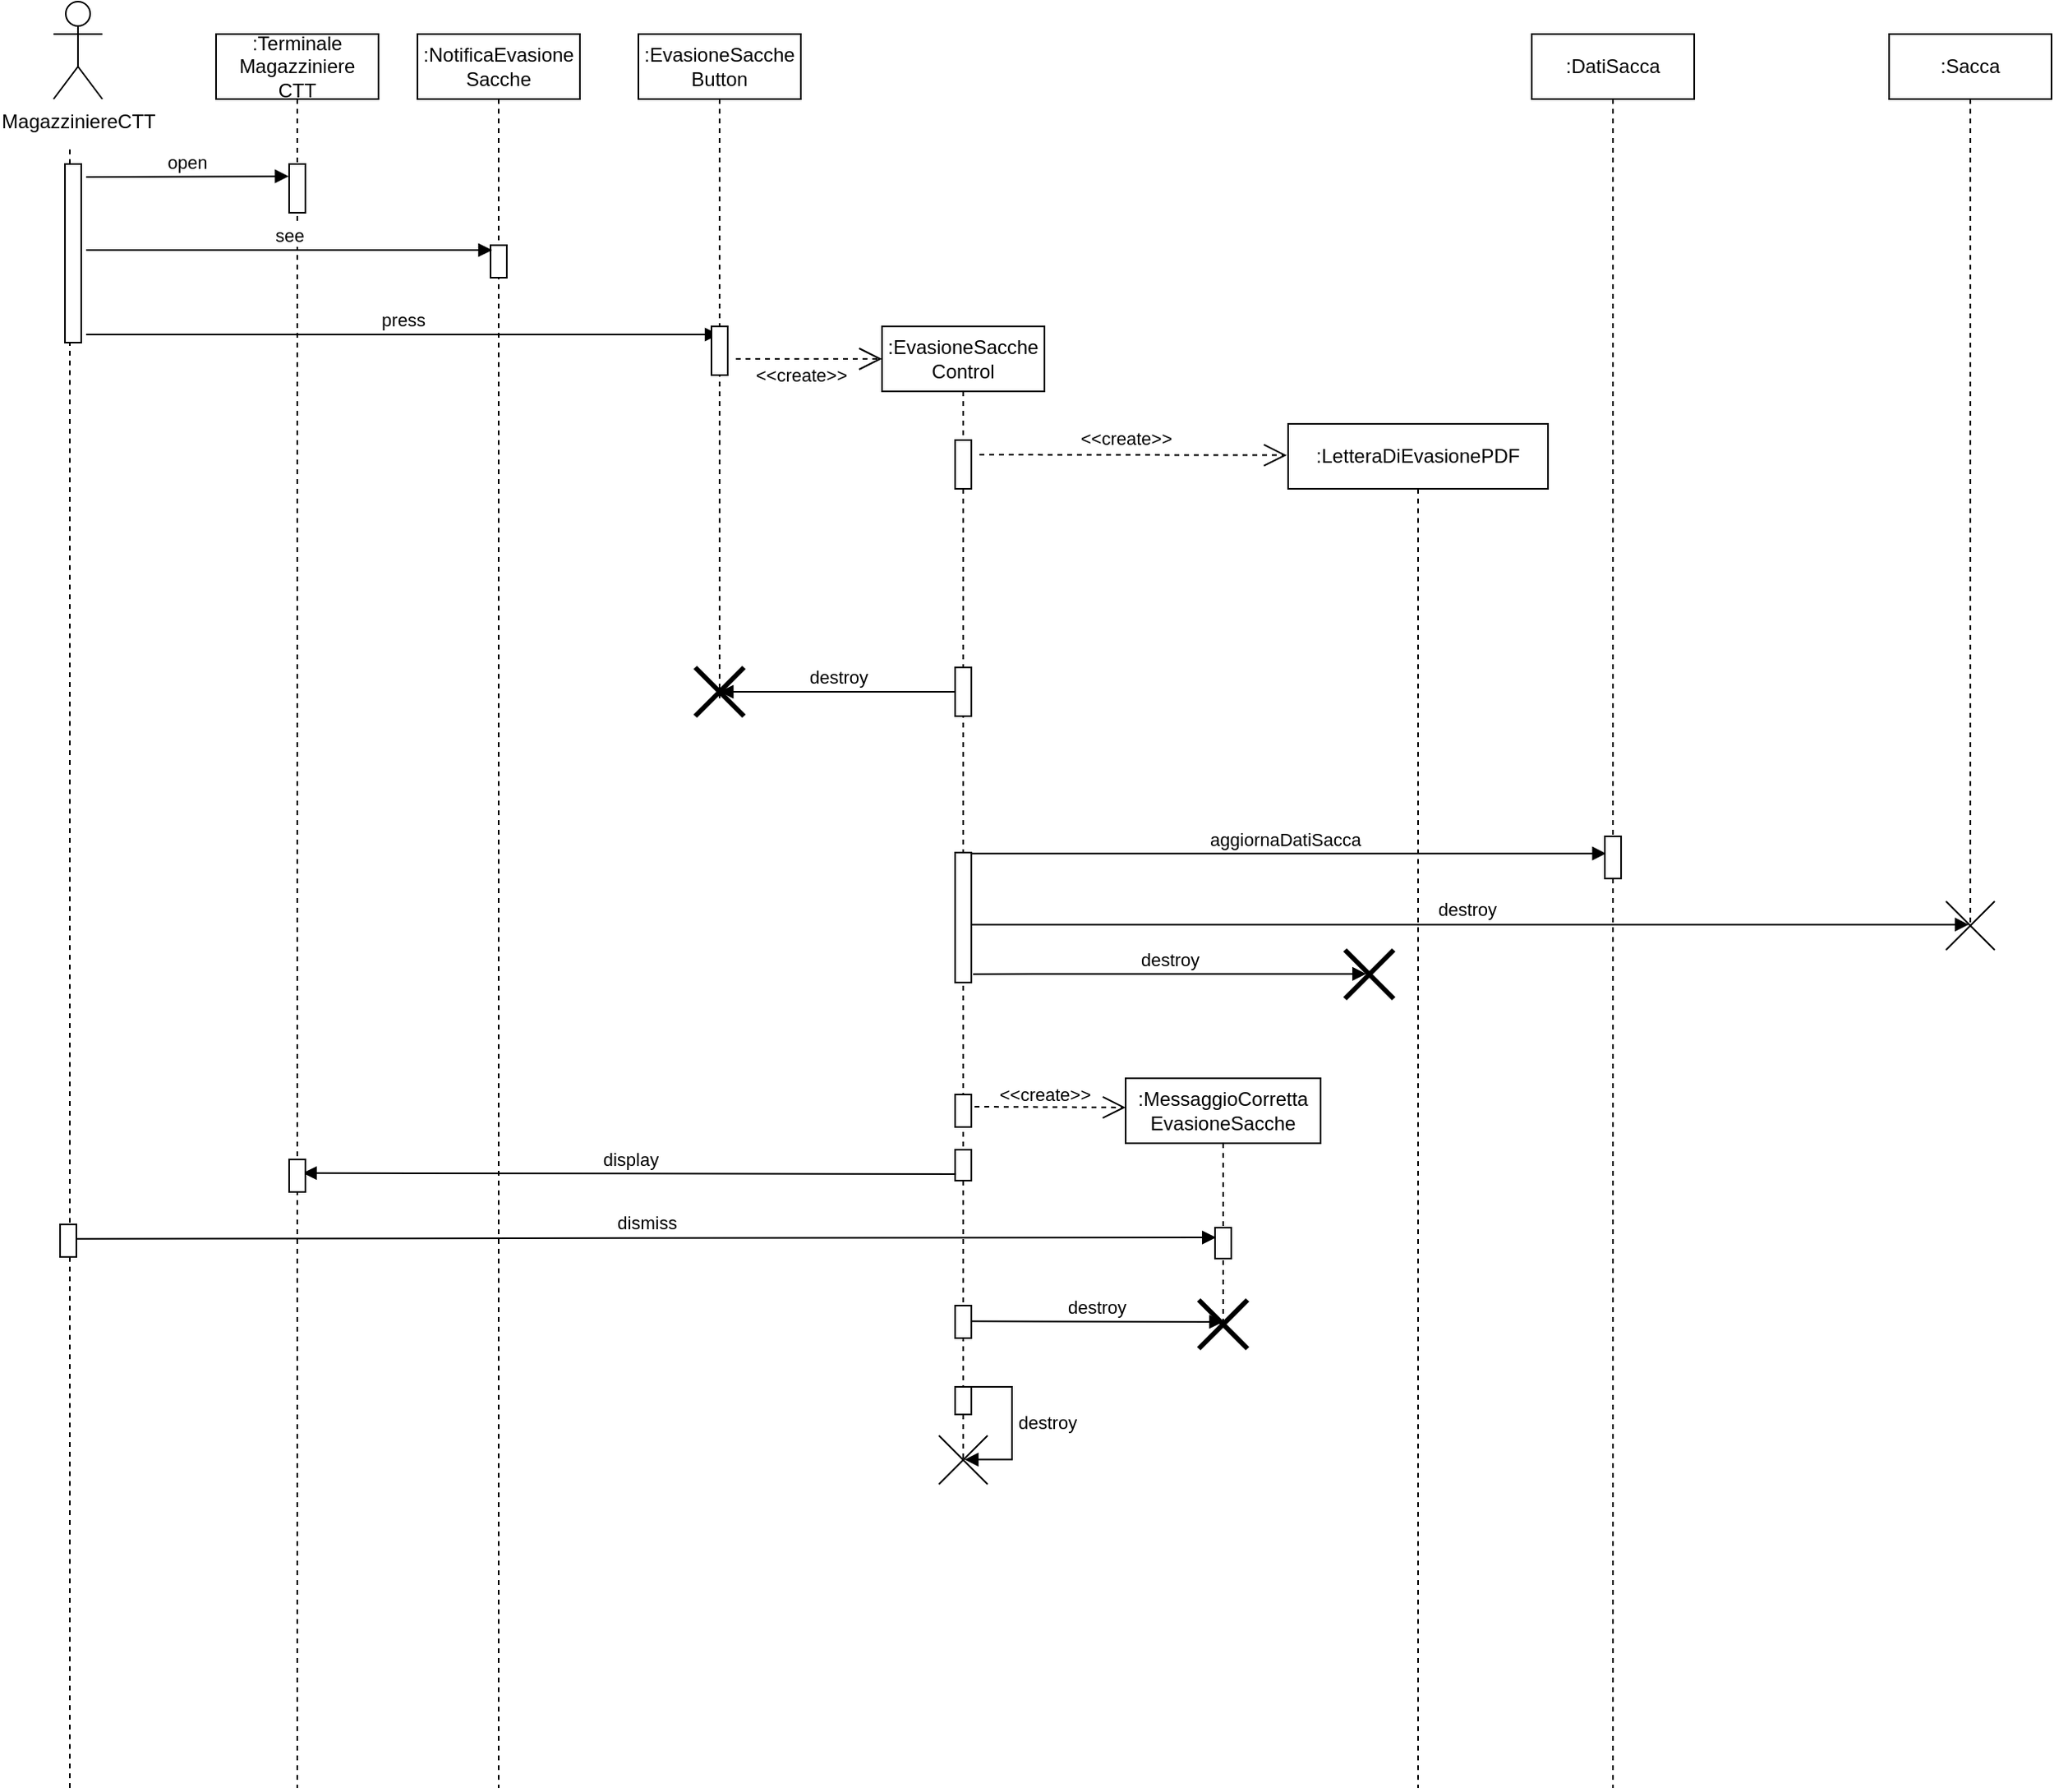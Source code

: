 <mxfile version="14.7.6" type="device"><diagram id="XsYjjXMs02kWa-WO1dlW" name="Page-1"><mxGraphModel dx="1248" dy="706" grid="1" gridSize="10" guides="1" tooltips="1" connect="1" arrows="1" fold="1" page="1" pageScale="1" pageWidth="827" pageHeight="1169" math="0" shadow="0"><root><mxCell id="0"/><mxCell id="1" parent="0"/><mxCell id="waBPI72vu24lXxiu2Cvt-4" value="destroy" style="html=1;verticalAlign=bottom;endArrow=block;entryX=0.469;entryY=0.478;entryDx=0;entryDy=0;entryPerimeter=0;" parent="1" target="waBPI72vu24lXxiu2Cvt-5" edge="1"><mxGeometry width="80" relative="1" as="geometry"><mxPoint x="649.5" y="628.34" as="sourcePoint"/><mxPoint x="2053.33" y="674.34" as="targetPoint"/></mxGeometry></mxCell><mxCell id="waBPI72vu24lXxiu2Cvt-6" value="aggiornaDatiSacca" style="html=1;verticalAlign=bottom;endArrow=block;entryX=0.08;entryY=0.408;entryDx=0;entryDy=0;entryPerimeter=0;" parent="1" target="q7Y4T0QO9IF6jPcpgNIj-2" edge="1"><mxGeometry width="80" relative="1" as="geometry"><mxPoint x="649.5" y="584.608" as="sourcePoint"/><mxPoint x="1912" y="655" as="targetPoint"/></mxGeometry></mxCell><mxCell id="NlIbe6UXu61aGWaOA6JF-48" value=":LetteraDiEvasionePDF" style="shape=umlLifeline;perimeter=lifelinePerimeter;whiteSpace=wrap;html=1;container=1;collapsible=0;recursiveResize=0;outlineConnect=0;" parent="1" vertex="1"><mxGeometry x="850" y="320" width="160" height="840" as="geometry"/></mxCell><mxCell id="9CCmjaMXcZuyw1InD07_-42" value="" style="shape=umlDestroy;whiteSpace=wrap;html=1;strokeWidth=3;" parent="NlIbe6UXu61aGWaOA6JF-48" vertex="1"><mxGeometry x="35" y="324" width="30" height="30" as="geometry"/></mxCell><mxCell id="NlIbe6UXu61aGWaOA6JF-1" value="MagazziniereCTT" style="shape=umlActor;verticalLabelPosition=bottom;verticalAlign=top;html=1;outlineConnect=0;" parent="1" vertex="1"><mxGeometry x="90" y="60" width="30" height="60" as="geometry"/></mxCell><mxCell id="NlIbe6UXu61aGWaOA6JF-2" value="" style="endArrow=none;dashed=1;html=1;" parent="1" source="NlIbe6UXu61aGWaOA6JF-7" edge="1"><mxGeometry width="50" height="50" relative="1" as="geometry"><mxPoint x="100" y="410" as="sourcePoint"/><mxPoint x="100" y="150" as="targetPoint"/></mxGeometry></mxCell><mxCell id="NlIbe6UXu61aGWaOA6JF-7" value="" style="html=1;points=[];perimeter=orthogonalPerimeter;" parent="1" vertex="1"><mxGeometry x="97" y="160" width="10" height="110" as="geometry"/></mxCell><mxCell id="NlIbe6UXu61aGWaOA6JF-26" value=":Terminale Magazziniere CTT" style="shape=umlLifeline;perimeter=lifelinePerimeter;whiteSpace=wrap;html=1;container=1;collapsible=0;recursiveResize=0;outlineConnect=0;" parent="1" vertex="1"><mxGeometry x="190" y="80" width="100" height="1080" as="geometry"/></mxCell><mxCell id="NlIbe6UXu61aGWaOA6JF-35" value="" style="html=1;points=[];perimeter=orthogonalPerimeter;" parent="NlIbe6UXu61aGWaOA6JF-26" vertex="1"><mxGeometry x="45" y="80" width="10" height="30" as="geometry"/></mxCell><mxCell id="NlIbe6UXu61aGWaOA6JF-31" value="open" style="html=1;verticalAlign=bottom;endArrow=block;entryX=-0.02;entryY=0.253;entryDx=0;entryDy=0;entryPerimeter=0;" parent="1" target="NlIbe6UXu61aGWaOA6JF-35" edge="1"><mxGeometry width="80" relative="1" as="geometry"><mxPoint x="110" y="168" as="sourcePoint"/><mxPoint x="230" y="170" as="targetPoint"/></mxGeometry></mxCell><mxCell id="NlIbe6UXu61aGWaOA6JF-32" value=":NotificaEvasione Sacche" style="shape=umlLifeline;perimeter=lifelinePerimeter;whiteSpace=wrap;html=1;container=1;collapsible=0;recursiveResize=0;outlineConnect=0;" parent="1" vertex="1"><mxGeometry x="314" y="80" width="100" height="1080" as="geometry"/></mxCell><mxCell id="NlIbe6UXu61aGWaOA6JF-33" value="" style="html=1;points=[];perimeter=orthogonalPerimeter;" parent="NlIbe6UXu61aGWaOA6JF-32" vertex="1"><mxGeometry x="45" y="130" width="10" height="20" as="geometry"/></mxCell><mxCell id="NlIbe6UXu61aGWaOA6JF-34" value="see" style="html=1;verticalAlign=bottom;endArrow=block;" parent="1" edge="1"><mxGeometry width="80" relative="1" as="geometry"><mxPoint x="110" y="213" as="sourcePoint"/><mxPoint x="360" y="213" as="targetPoint"/></mxGeometry></mxCell><mxCell id="NlIbe6UXu61aGWaOA6JF-38" value=":EvasioneSacche&lt;br&gt;Button" style="shape=umlLifeline;perimeter=lifelinePerimeter;whiteSpace=wrap;html=1;container=1;collapsible=0;recursiveResize=0;outlineConnect=0;" parent="1" vertex="1"><mxGeometry x="450" y="80" width="100" height="410" as="geometry"/></mxCell><mxCell id="k0hMgQiCcVBmHwfRz_lX-5" value="" style="shape=umlDestroy;whiteSpace=wrap;html=1;strokeWidth=3;" parent="NlIbe6UXu61aGWaOA6JF-38" vertex="1"><mxGeometry x="35" y="390" width="30" height="30" as="geometry"/></mxCell><mxCell id="NlIbe6UXu61aGWaOA6JF-40" value="press" style="html=1;verticalAlign=bottom;endArrow=block;" parent="1" target="NlIbe6UXu61aGWaOA6JF-38" edge="1"><mxGeometry width="80" relative="1" as="geometry"><mxPoint x="110" y="265" as="sourcePoint"/><mxPoint x="480" y="263" as="targetPoint"/></mxGeometry></mxCell><mxCell id="NlIbe6UXu61aGWaOA6JF-41" value="" style="endArrow=open;dashed=1;endFill=0;endSize=12;html=1;" parent="1" edge="1"><mxGeometry width="160" relative="1" as="geometry"><mxPoint x="510" y="280" as="sourcePoint"/><mxPoint x="600" y="280" as="targetPoint"/></mxGeometry></mxCell><mxCell id="NlIbe6UXu61aGWaOA6JF-42" value="&amp;lt;&amp;lt;create&amp;gt;&amp;gt;" style="edgeLabel;html=1;align=center;verticalAlign=middle;resizable=0;points=[];" parent="NlIbe6UXu61aGWaOA6JF-41" vertex="1" connectable="0"><mxGeometry x="0.225" y="3" relative="1" as="geometry"><mxPoint x="-15" y="13" as="offset"/></mxGeometry></mxCell><mxCell id="NlIbe6UXu61aGWaOA6JF-43" value=":EvasioneSacche Control" style="shape=umlLifeline;perimeter=lifelinePerimeter;whiteSpace=wrap;html=1;container=1;collapsible=0;recursiveResize=0;outlineConnect=0;" parent="1" vertex="1"><mxGeometry x="600" y="260" width="100" height="700" as="geometry"/></mxCell><mxCell id="NlIbe6UXu61aGWaOA6JF-47" value="" style="html=1;points=[];perimeter=orthogonalPerimeter;" parent="NlIbe6UXu61aGWaOA6JF-43" vertex="1"><mxGeometry x="45" y="70" width="10" height="30" as="geometry"/></mxCell><mxCell id="9CCmjaMXcZuyw1InD07_-26" value="" style="html=1;points=[];perimeter=orthogonalPerimeter;" parent="NlIbe6UXu61aGWaOA6JF-43" vertex="1"><mxGeometry x="45" y="473" width="10" height="20" as="geometry"/></mxCell><mxCell id="oHIcFJpFnRrAKAoGPdnC-1" value="" style="html=1;points=[];perimeter=orthogonalPerimeter;" parent="NlIbe6UXu61aGWaOA6JF-43" vertex="1"><mxGeometry x="45" y="324" width="10" height="80" as="geometry"/></mxCell><mxCell id="k0hMgQiCcVBmHwfRz_lX-3" value="" style="html=1;points=[];perimeter=orthogonalPerimeter;" parent="NlIbe6UXu61aGWaOA6JF-43" vertex="1"><mxGeometry x="45" y="210" width="10" height="30" as="geometry"/></mxCell><mxCell id="9CCmjaMXcZuyw1InD07_-9" value="" style="html=1;points=[];perimeter=orthogonalPerimeter;" parent="NlIbe6UXu61aGWaOA6JF-43" vertex="1"><mxGeometry x="45" y="507" width="10" height="19" as="geometry"/></mxCell><mxCell id="NlIbe6UXu61aGWaOA6JF-44" value="" style="endArrow=open;dashed=1;endFill=0;endSize=12;html=1;entryX=-0.005;entryY=0.023;entryDx=0;entryDy=0;entryPerimeter=0;" parent="1" target="NlIbe6UXu61aGWaOA6JF-48" edge="1"><mxGeometry width="160" relative="1" as="geometry"><mxPoint x="660" y="339" as="sourcePoint"/><mxPoint x="820" y="340" as="targetPoint"/></mxGeometry></mxCell><mxCell id="NlIbe6UXu61aGWaOA6JF-45" value="&amp;lt;&amp;lt;create&amp;gt;&amp;gt;" style="edgeLabel;html=1;align=center;verticalAlign=middle;resizable=0;points=[];" parent="NlIbe6UXu61aGWaOA6JF-44" vertex="1" connectable="0"><mxGeometry x="0.225" y="3" relative="1" as="geometry"><mxPoint x="-26" y="-7" as="offset"/></mxGeometry></mxCell><mxCell id="NlIbe6UXu61aGWaOA6JF-51" value="" style="endArrow=none;dashed=1;html=1;" parent="1" target="NlIbe6UXu61aGWaOA6JF-7" edge="1"><mxGeometry width="50" height="50" relative="1" as="geometry"><mxPoint x="100" y="1160" as="sourcePoint"/><mxPoint x="100" y="537.0" as="targetPoint"/></mxGeometry></mxCell><mxCell id="9CCmjaMXcZuyw1InD07_-8" value=":MessaggioCorretta&lt;br&gt;EvasioneSacche" style="shape=umlLifeline;perimeter=lifelinePerimeter;whiteSpace=wrap;html=1;container=1;collapsible=0;recursiveResize=0;outlineConnect=0;" parent="1" vertex="1"><mxGeometry x="750" y="723" width="120" height="151" as="geometry"/></mxCell><mxCell id="9CCmjaMXcZuyw1InD07_-30" value="" style="html=1;points=[];perimeter=orthogonalPerimeter;" parent="9CCmjaMXcZuyw1InD07_-8" vertex="1"><mxGeometry x="55" y="92" width="10" height="19" as="geometry"/></mxCell><mxCell id="oHIcFJpFnRrAKAoGPdnC-3" value="" style="shape=umlDestroy;whiteSpace=wrap;html=1;strokeWidth=3;" parent="9CCmjaMXcZuyw1InD07_-8" vertex="1"><mxGeometry x="45" y="136.5" width="30" height="30" as="geometry"/></mxCell><mxCell id="9CCmjaMXcZuyw1InD07_-10" value="display" style="html=1;verticalAlign=bottom;endArrow=block;entryX=0.847;entryY=0.418;entryDx=0;entryDy=0;entryPerimeter=0;exitX=0.06;exitY=0.789;exitDx=0;exitDy=0;exitPerimeter=0;" parent="1" source="9CCmjaMXcZuyw1InD07_-9" target="9CCmjaMXcZuyw1InD07_-11" edge="1"><mxGeometry width="80" relative="1" as="geometry"><mxPoint x="750" y="781" as="sourcePoint"/><mxPoint x="250" y="783" as="targetPoint"/></mxGeometry></mxCell><mxCell id="9CCmjaMXcZuyw1InD07_-11" value="" style="html=1;points=[];perimeter=orthogonalPerimeter;" parent="1" vertex="1"><mxGeometry x="235" y="773" width="10" height="20" as="geometry"/></mxCell><mxCell id="9CCmjaMXcZuyw1InD07_-12" value="" style="html=1;points=[];perimeter=orthogonalPerimeter;" parent="1" vertex="1"><mxGeometry x="94" y="813" width="10" height="20" as="geometry"/></mxCell><mxCell id="9CCmjaMXcZuyw1InD07_-13" value="dismiss" style="html=1;verticalAlign=bottom;endArrow=block;entryX=0.06;entryY=0.316;entryDx=0;entryDy=0;entryPerimeter=0;" parent="1" target="9CCmjaMXcZuyw1InD07_-30" edge="1"><mxGeometry width="80" relative="1" as="geometry"><mxPoint x="104" y="821.82" as="sourcePoint"/><mxPoint x="790" y="822" as="targetPoint"/></mxGeometry></mxCell><mxCell id="9CCmjaMXcZuyw1InD07_-37" value="destroy" style="html=1;verticalAlign=bottom;endArrow=block;entryX=0.438;entryY=0.49;entryDx=0;entryDy=0;entryPerimeter=0;" parent="1" target="9CCmjaMXcZuyw1InD07_-42" edge="1"><mxGeometry width="80" relative="1" as="geometry"><mxPoint x="656" y="658.82" as="sourcePoint"/><mxPoint x="805.5" y="658.82" as="targetPoint"/></mxGeometry></mxCell><mxCell id="q7Y4T0QO9IF6jPcpgNIj-1" value=":DatiSacca" style="shape=umlLifeline;perimeter=lifelinePerimeter;whiteSpace=wrap;html=1;container=1;collapsible=0;recursiveResize=0;outlineConnect=0;size=40;" parent="1" vertex="1"><mxGeometry x="1000" y="80" width="100" height="1080" as="geometry"/></mxCell><mxCell id="q7Y4T0QO9IF6jPcpgNIj-2" value="" style="html=1;points=[];perimeter=orthogonalPerimeter;" parent="q7Y4T0QO9IF6jPcpgNIj-1" vertex="1"><mxGeometry x="45" y="494" width="10" height="26" as="geometry"/></mxCell><mxCell id="waBPI72vu24lXxiu2Cvt-2" value=":Sacca" style="shape=umlLifeline;perimeter=lifelinePerimeter;whiteSpace=wrap;html=1;container=1;collapsible=0;recursiveResize=0;outlineConnect=0;size=40;" parent="1" vertex="1"><mxGeometry x="1220" y="80" width="100" height="550" as="geometry"/></mxCell><mxCell id="waBPI72vu24lXxiu2Cvt-5" value="" style="shape=umlDestroy;whiteSpace=wrap;html=1;strokeWidth=1;" parent="waBPI72vu24lXxiu2Cvt-2" vertex="1"><mxGeometry x="35" y="534" width="30" height="30" as="geometry"/></mxCell><mxCell id="9CCmjaMXcZuyw1InD07_-33" value="" style="html=1;points=[];perimeter=orthogonalPerimeter;" parent="1" vertex="1"><mxGeometry x="645" y="913" width="10" height="17" as="geometry"/></mxCell><mxCell id="9CCmjaMXcZuyw1InD07_-34" value="destroy" style="edgeStyle=orthogonalEdgeStyle;html=1;align=left;spacingLeft=2;endArrow=block;rounded=0;entryX=0.527;entryY=0.493;entryDx=0;entryDy=0;entryPerimeter=0;" parent="1" target="9CCmjaMXcZuyw1InD07_-36" edge="1"><mxGeometry relative="1" as="geometry"><mxPoint x="650" y="913" as="sourcePoint"/><Array as="points"><mxPoint x="680" y="913"/><mxPoint x="680" y="958"/></Array><mxPoint x="680" y="963" as="targetPoint"/></mxGeometry></mxCell><mxCell id="9CCmjaMXcZuyw1InD07_-36" value="" style="shape=umlDestroy;whiteSpace=wrap;html=1;strokeWidth=1;" parent="1" vertex="1"><mxGeometry x="635" y="943" width="30" height="30" as="geometry"/></mxCell><mxCell id="k0hMgQiCcVBmHwfRz_lX-1" value="" style="html=1;points=[];perimeter=orthogonalPerimeter;" parent="1" vertex="1"><mxGeometry x="645" y="863" width="10" height="20" as="geometry"/></mxCell><mxCell id="k0hMgQiCcVBmHwfRz_lX-4" value="destroy" style="html=1;verticalAlign=bottom;endArrow=block;" parent="1" source="k0hMgQiCcVBmHwfRz_lX-3" target="NlIbe6UXu61aGWaOA6JF-38" edge="1"><mxGeometry width="80" relative="1" as="geometry"><mxPoint x="666" y="834.82" as="sourcePoint"/><mxPoint x="788.14" y="834.7" as="targetPoint"/></mxGeometry></mxCell><mxCell id="NlIbe6UXu61aGWaOA6JF-39" value="" style="html=1;points=[];perimeter=orthogonalPerimeter;" parent="1" vertex="1"><mxGeometry x="495" y="260" width="10" height="30" as="geometry"/></mxCell><mxCell id="bdvDeFzU0Oo7cvqMfMag-1" value="" style="endArrow=open;dashed=1;endFill=0;endSize=12;html=1;entryX=0;entryY=0.119;entryDx=0;entryDy=0;entryPerimeter=0;" parent="1" target="9CCmjaMXcZuyw1InD07_-8" edge="1"><mxGeometry width="160" relative="1" as="geometry"><mxPoint x="656.96" y="740.5" as="sourcePoint"/><mxPoint x="850" y="825.5" as="targetPoint"/></mxGeometry></mxCell><mxCell id="bdvDeFzU0Oo7cvqMfMag-2" value="&amp;lt;&amp;lt;create&amp;gt;&amp;gt;" style="edgeLabel;html=1;align=center;verticalAlign=middle;resizable=0;points=[];" parent="bdvDeFzU0Oo7cvqMfMag-1" vertex="1" connectable="0"><mxGeometry x="0.225" y="3" relative="1" as="geometry"><mxPoint x="-14" y="-5" as="offset"/></mxGeometry></mxCell><mxCell id="bdvDeFzU0Oo7cvqMfMag-3" value="destroy" style="html=1;verticalAlign=bottom;endArrow=block;" parent="1" edge="1"><mxGeometry width="80" relative="1" as="geometry"><mxPoint x="655" y="872.62" as="sourcePoint"/><mxPoint x="810" y="873" as="targetPoint"/></mxGeometry></mxCell></root></mxGraphModel></diagram></mxfile>
